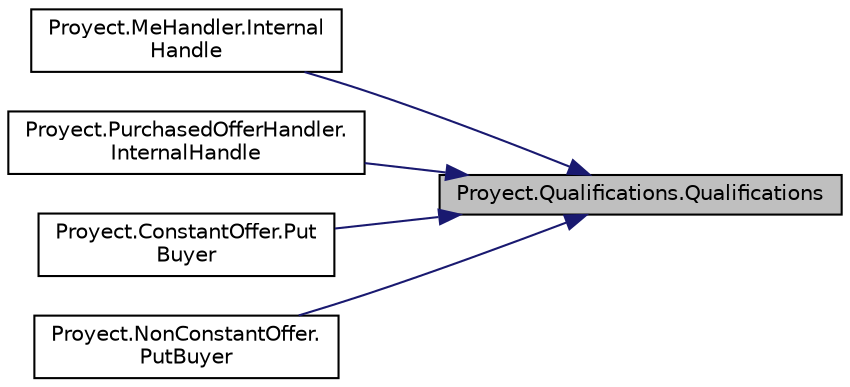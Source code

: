 digraph "Proyect.Qualifications.Qualifications"
{
 // INTERACTIVE_SVG=YES
 // LATEX_PDF_SIZE
  edge [fontname="Helvetica",fontsize="10",labelfontname="Helvetica",labelfontsize="10"];
  node [fontname="Helvetica",fontsize="10",shape=record];
  rankdir="RL";
  Node1 [label="Proyect.Qualifications.Qualifications",height=0.2,width=0.4,color="black", fillcolor="grey75", style="filled", fontcolor="black",tooltip="Inicializa una nueva instancia de la clase Qualifications"];
  Node1 -> Node2 [dir="back",color="midnightblue",fontsize="10",style="solid",fontname="Helvetica"];
  Node2 [label="Proyect.MeHandler.Internal\lHandle",height=0.2,width=0.4,color="black", fillcolor="white", style="filled",URL="$classProyect_1_1MeHandler.html#aa6f85d2e48f25191537c9d881ed295fe",tooltip="Procesa el mensaje \"/registrar\" y retorna true; retorna false en caso contrario."];
  Node1 -> Node3 [dir="back",color="midnightblue",fontsize="10",style="solid",fontname="Helvetica"];
  Node3 [label="Proyect.PurchasedOfferHandler.\lInternalHandle",height=0.2,width=0.4,color="black", fillcolor="white", style="filled",URL="$classProyect_1_1PurchasedOfferHandler.html#a2858da92fe7689008b79f12314da3e8f",tooltip="Procesa el mensaje \"/registrar\" y retorna true; retorna false en caso contrario."];
  Node1 -> Node4 [dir="back",color="midnightblue",fontsize="10",style="solid",fontname="Helvetica"];
  Node4 [label="Proyect.ConstantOffer.Put\lBuyer",height=0.2,width=0.4,color="black", fillcolor="white", style="filled",URL="$classProyect_1_1ConstantOffer.html#a7aa3c154628beab493b21abb4e1b25eb",tooltip="Agrega un nuevo comprador a la lista de compradores de esta oferta constante (Se utiliza creator,..."];
  Node1 -> Node5 [dir="back",color="midnightblue",fontsize="10",style="solid",fontname="Helvetica"];
  Node5 [label="Proyect.NonConstantOffer.\lPutBuyer",height=0.2,width=0.4,color="black", fillcolor="white", style="filled",URL="$classProyect_1_1NonConstantOffer.html#a3e5084423434e6a42feb046c99768492",tooltip="Coloca el emprendedor y la fecha de compra, en la informacion de compra."];
}

